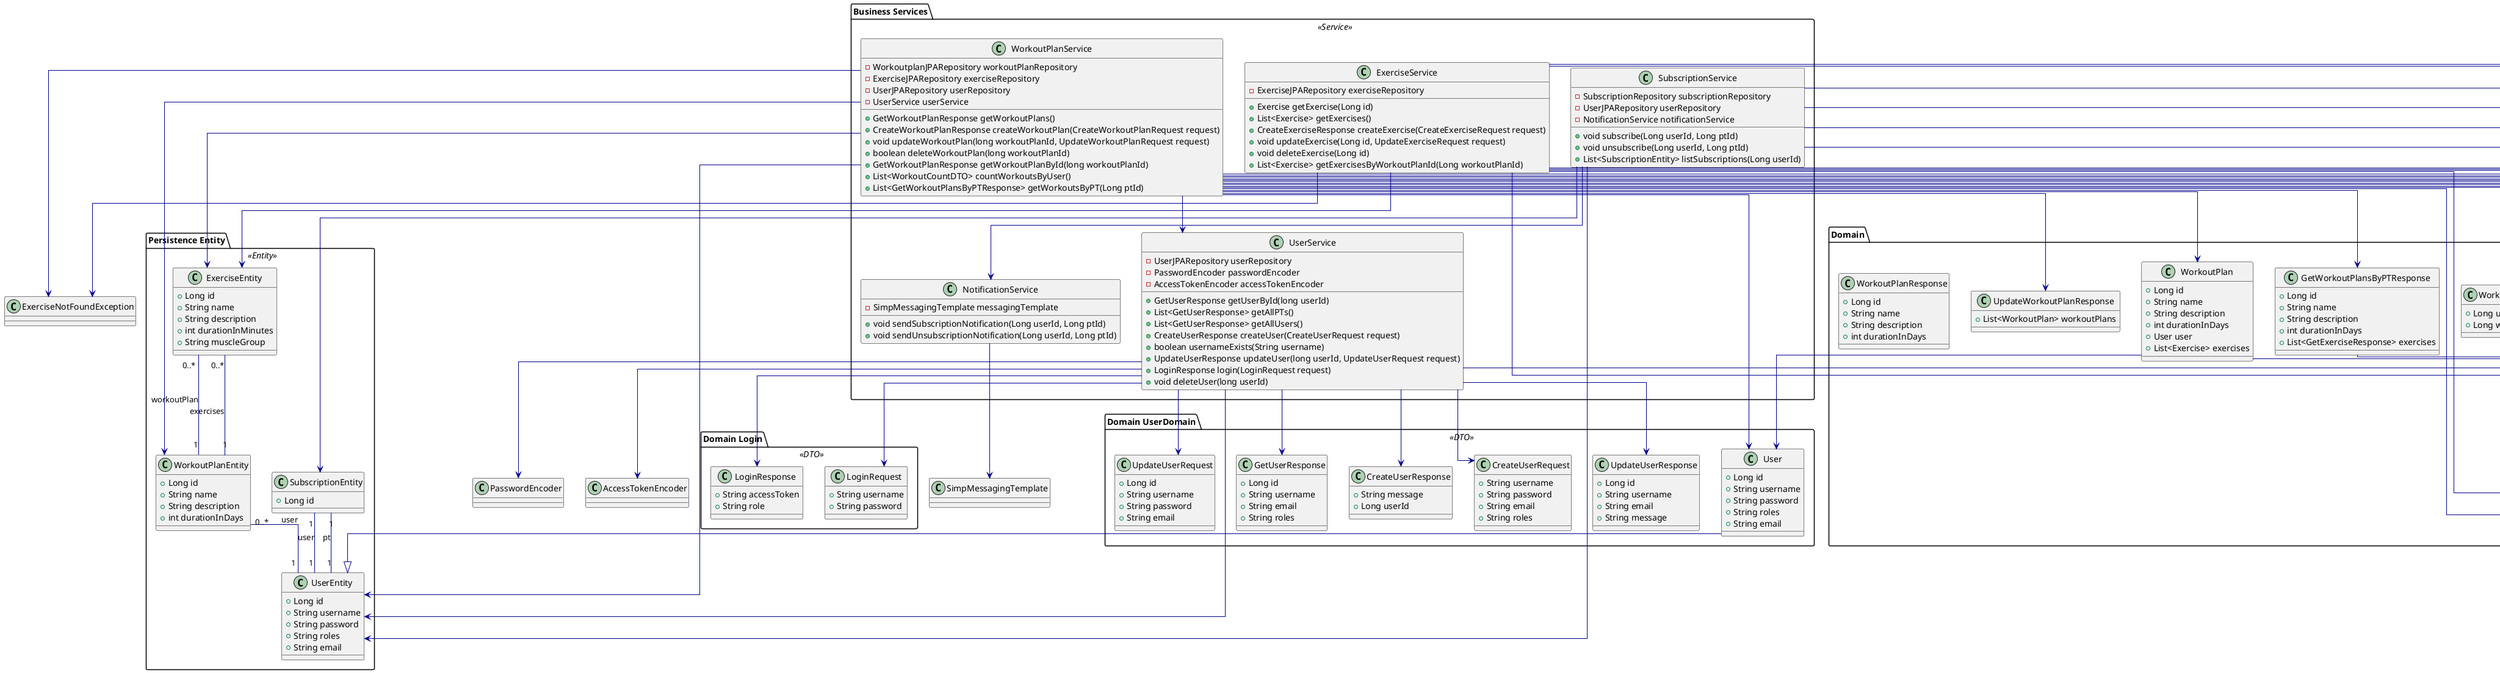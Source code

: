 @startuml
skinparam linetype ortho

' Define styles
skinparam class {
    BackgroundColor<<Entity>> LightBlue
    BackgroundColor<<Repository>> LightYellow
    BackgroundColor<<Service>> LightGreen
    BackgroundColor<<DTO>> LightGrey
    ArrowColor DarkBlue
    BorderColor Black
}

' Packages for logical grouping
package "Persistence Entity" <<Entity>> {
    class ExerciseEntity {
        + Long id
        + String name
        + String description
        + int durationInMinutes
        + String muscleGroup
    }

    class SubscriptionEntity {
        + Long id
    }

    class UserEntity {
        + Long id
        + String username
        + String password
        + String roles
        + String email
    }

    class WorkoutPlanEntity {
        + Long id
        + String name
        + String description
        + int durationInDays
    }
}

package "Persistence Impl" <<Repository>> {
    interface ExerciseJPARepository {
        {abstract} List<ExerciseEntity> findByWorkoutPlanId(Long workoutPlanId)
    }

    interface SubscriptionRepository {
        {abstract} List<SubscriptionEntity> findByUser(UserEntity user)
        {abstract} List<SubscriptionEntity> findByPt(UserEntity pt)
        {abstract} void deleteByUserAndPt(UserEntity user, UserEntity pt)
        {abstract} boolean existsByUserAndPt(UserEntity user, UserEntity pt)
    }

    interface UserJPARepository {
        {abstract} boolean existsByEmail(String email)
        {abstract} Optional<UserEntity> findByUsername(String username)
        {abstract} boolean existsByUsername(String username)
    }

    interface WorkoutplanJPARepository {
        {abstract} List<Object[]> countWorkoutsByUser()
        {abstract} List<WorkoutPlanEntity> findByUserId(Long userId)
        {abstract} List<WorkoutPlanEntity> findAllByUserId(Long userId)
    }
}

package "Business Services" <<Service>> {
    class ExerciseService {
        - ExerciseJPARepository exerciseRepository
        + Exercise getExercise(Long id)
        + List<Exercise> getExercises()
        + CreateExerciseResponse createExercise(CreateExerciseRequest request)
        + void updateExercise(Long id, UpdateExerciseRequest request)
        + void deleteExercise(Long id)
        + List<Exercise> getExercisesByWorkoutPlanId(Long workoutPlanId)
    }

    class NotificationService {
        - SimpMessagingTemplate messagingTemplate
        + void sendSubscriptionNotification(Long userId, Long ptId)
        + void sendUnsubscriptionNotification(Long userId, Long ptId)
    }

    class SubscriptionService {
        - SubscriptionRepository subscriptionRepository
        - UserJPARepository userRepository
        - NotificationService notificationService
        + void subscribe(Long userId, Long ptId)
        + void unsubscribe(Long userId, Long ptId)
        + List<SubscriptionEntity> listSubscriptions(Long userId)
    }

    class UserService {
        - UserJPARepository userRepository
        - PasswordEncoder passwordEncoder
        - AccessTokenEncoder accessTokenEncoder
        + GetUserResponse getUserById(long userId)
        + List<GetUserResponse> getAllPTs()
        + List<GetUserResponse> getAllUsers()
        + CreateUserResponse createUser(CreateUserRequest request)
        + boolean usernameExists(String username)
        + UpdateUserResponse updateUser(long userId, UpdateUserRequest request)
        + LoginResponse login(LoginRequest request)
        + void deleteUser(long userId)
    }

    class WorkoutPlanService {
        - WorkoutplanJPARepository workoutPlanRepository
        - ExerciseJPARepository exerciseRepository
        - UserJPARepository userRepository
        - UserService userService
        + GetWorkoutPlanResponse getWorkoutPlans()
        + CreateWorkoutPlanResponse createWorkoutPlan(CreateWorkoutPlanRequest request)
        + void updateWorkoutPlan(long workoutPlanId, UpdateWorkoutPlanRequest request)
        + boolean deleteWorkoutPlan(long workoutPlanId)
        + GetWorkoutPlanResponse getWorkoutPlanById(long workoutPlanId)
        + List<WorkoutCountDTO> countWorkoutsByUser()
        + List<GetWorkoutPlansByPTResponse> getWorkoutsByPT(Long ptId)
    }
}

package "Domain Login" <<DTO>> {
    class LoginRequest {
        + String username
        + String password
    }

    class LoginResponse {
        + String accessToken
        + String role
    }
}

package "Domain Subscription" <<DTO>> {
    class SubscriptionRequest {
        + Long userId
        + Long ptId
    }

    class SubscriptionResponse {
        + Long id
        + Long userId
        + Long ptId
        + String message
    }
}

package "Domain UserDomain" <<DTO>> {
    class CreateUserRequest {
        + String username
        + String password
        + String email
        + String roles
    }

    class CreateUserResponse {
        + String message
        + Long userId
    }

    class GetUserResponse {
        + Long id
        + String username
        + String email
        + String roles
    }

    class UpdateUserRequest {
        + Long id
        + String username
        + String password
        + String email
    }

    class UpdateUserResponse {
        + Long id
        + String username
        + String email
        + String message
    }

    class User {
        + Long id
        + String username
        + String password
        + String roles
        + String email
    }
}

package "Domain" <<DTO>> {
    class CreateExerciseRequest {
        + String name
        + String description
        + int durationInMinutes
        + String muscleGroup
    }

    class CreateExerciseResponse {
        + Long exerciseId
    }

    class Exercise {
        + Long id
        + String name
        + String description
        + int durationInMinutes
        + String muscleGroup
    }

    class GetExerciseResponse {
        + Long id
        + String name
        + String description
        + int durationInMinutes
        + String muscleGroup
    }

    class CreateWorkoutPlanRequest {
        + String name
        + String description
        + int durationInDays
        + Long userId
        + List<Exercise> exercises
    }

    class CreateWorkoutPlanResponse {
        + WorkoutPlan workoutPlan
        + boolean error
        + String errorMessage
    }

    class GetWorkoutPlanResponse {
        + List<WorkoutPlan> workoutPlans
        + boolean error
        + String errorMessage
    }

    class GetWorkoutPlansByPTResponse {
        + Long id
        + String name
        + String description
        + int durationInDays
        + List<GetExerciseResponse> exercises
    }

    class UpdateExerciseRequest {
        + String name
        + String description
        + int durationInMinutes
        + String muscleGroup
    }

    class UpdateExerciseResponse {
        + Long id
        + String name
        + String description
        + int durationInMinutes
        + String muscleGroup
    }

    class UpdateWorkoutPlanRequest {
        + long id
        + String name
        + String description
        + int durationInDays
        + List<Exercise> exercises
    }

    class UpdateWorkoutPlanResponse {
        + List<WorkoutPlan> workoutPlans
    }

    class WorkoutCountDTO {
        + Long userId
        + Long workoutCount
    }

    class WorkoutPlan {
        + Long id
        + String name
        + String description
        + int durationInDays
        + User user
        + List<Exercise> exercises
    }

    class WorkoutPlanResponse {
        + Long id
        + String name
        + String description
        + int durationInDays
    }
}

' Relationships
ExerciseEntity "0..*" -- "1" WorkoutPlanEntity : workoutPlan
WorkoutPlanEntity "0..*" -- "1" UserEntity : user
SubscriptionEntity "1" -- "1" UserEntity : user
SubscriptionEntity "1" -- "1" UserEntity : pt
WorkoutPlanEntity "1" -- "0..*" ExerciseEntity : exercises

ExerciseService --|> ExerciseJPARepository
ExerciseService --> ExerciseEntity
ExerciseService --> CreateExerciseRequest
ExerciseService --> CreateExerciseResponse
ExerciseService --> UpdateExerciseRequest
ExerciseService --> ExerciseNotFoundException

NotificationService --> SimpMessagingTemplate

SubscriptionService --|> SubscriptionRepository
SubscriptionService --|> UserJPARepository
SubscriptionService --> NotificationService
SubscriptionService --> SubscriptionEntity
SubscriptionService --> UserEntity
SubscriptionService --> SubscriptionRequest
SubscriptionService --> SubscriptionResponse

UserService --|> UserJPARepository
UserService --> PasswordEncoder
UserService --> AccessTokenEncoder
UserService --> UserEntity
UserService --> GetUserResponse
UserService --> CreateUserRequest
UserService --> CreateUserResponse
UserService --> UpdateUserRequest
UserService --> UpdateUserResponse
UserService --> LoginRequest
UserService --> LoginResponse

WorkoutPlanService --|> WorkoutplanJPARepository
WorkoutPlanService --|> ExerciseJPARepository
WorkoutPlanService --|> UserJPARepository
WorkoutPlanService --> UserService
WorkoutPlanService --> WorkoutPlanEntity
WorkoutPlanService --> GetWorkoutPlanResponse
WorkoutPlanService --> CreateWorkoutPlanRequest
WorkoutPlanService --> CreateWorkoutPlanResponse
WorkoutPlanService --> UpdateWorkoutPlanRequest
WorkoutPlanService --> UpdateWorkoutPlanResponse
WorkoutPlanService --> WorkoutPlanNotFoundException
WorkoutPlanService --> ExerciseNotFoundException
WorkoutPlanService --> WorkoutCountDTO
WorkoutPlanService --> GetWorkoutPlansByPTResponse
WorkoutPlanService --> GetExerciseResponse
WorkoutPlanService --> ExerciseEntity
WorkoutPlanService --> UserEntity
WorkoutPlanService --> WorkoutPlan
WorkoutPlanService --> Exercise
WorkoutPlanService --> User

ExerciseService --> Exercise
ExerciseService --> GetExerciseResponse
ExerciseService --> UpdateExerciseResponse

User --|> UserEntity

WorkoutPlan --> User
WorkoutPlan --> Exercise

CreateWorkoutPlanRequest --> Exercise
GetWorkoutPlansByPTResponse --> GetExerciseResponse
UpdateWorkoutPlanRequest --> Exercise

@enduml
